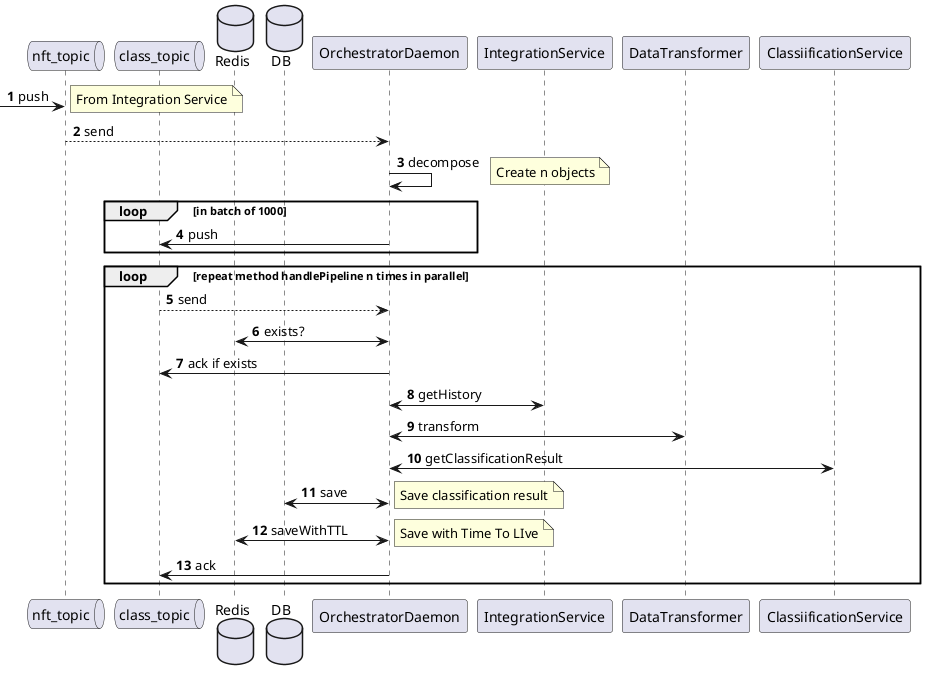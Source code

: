 @startuml
'https://plantuml.com/sequence-diagram

autonumber
queue       nft_topic       as nfttopic
queue       class_topic     as clastopic
database    Redis           as redis
database    DB              as db

[-> nfttopic: push
note right
From Integration Service
end note
nfttopic --> OrchestratorDaemon: send
OrchestratorDaemon -> OrchestratorDaemon: decompose
note right
Create n objects
end note
loop in batch of 1000
    OrchestratorDaemon -> clastopic: push
end
loop repeat method handlePipeline n times in parallel
clastopic --> OrchestratorDaemon: send
OrchestratorDaemon <-> redis: exists?
OrchestratorDaemon -> clastopic: ack if exists
OrchestratorDaemon <-> IntegrationService: getHistory
OrchestratorDaemon <-> DataTransformer: transform
OrchestratorDaemon <-> ClassiificationService: getClassificationResult
OrchestratorDaemon <-> db: save
note right
Save classification result
end note
OrchestratorDaemon <-> redis: saveWithTTL
note right
Save with Time To LIve
end note
OrchestratorDaemon -> clastopic: ack
end



@enduml